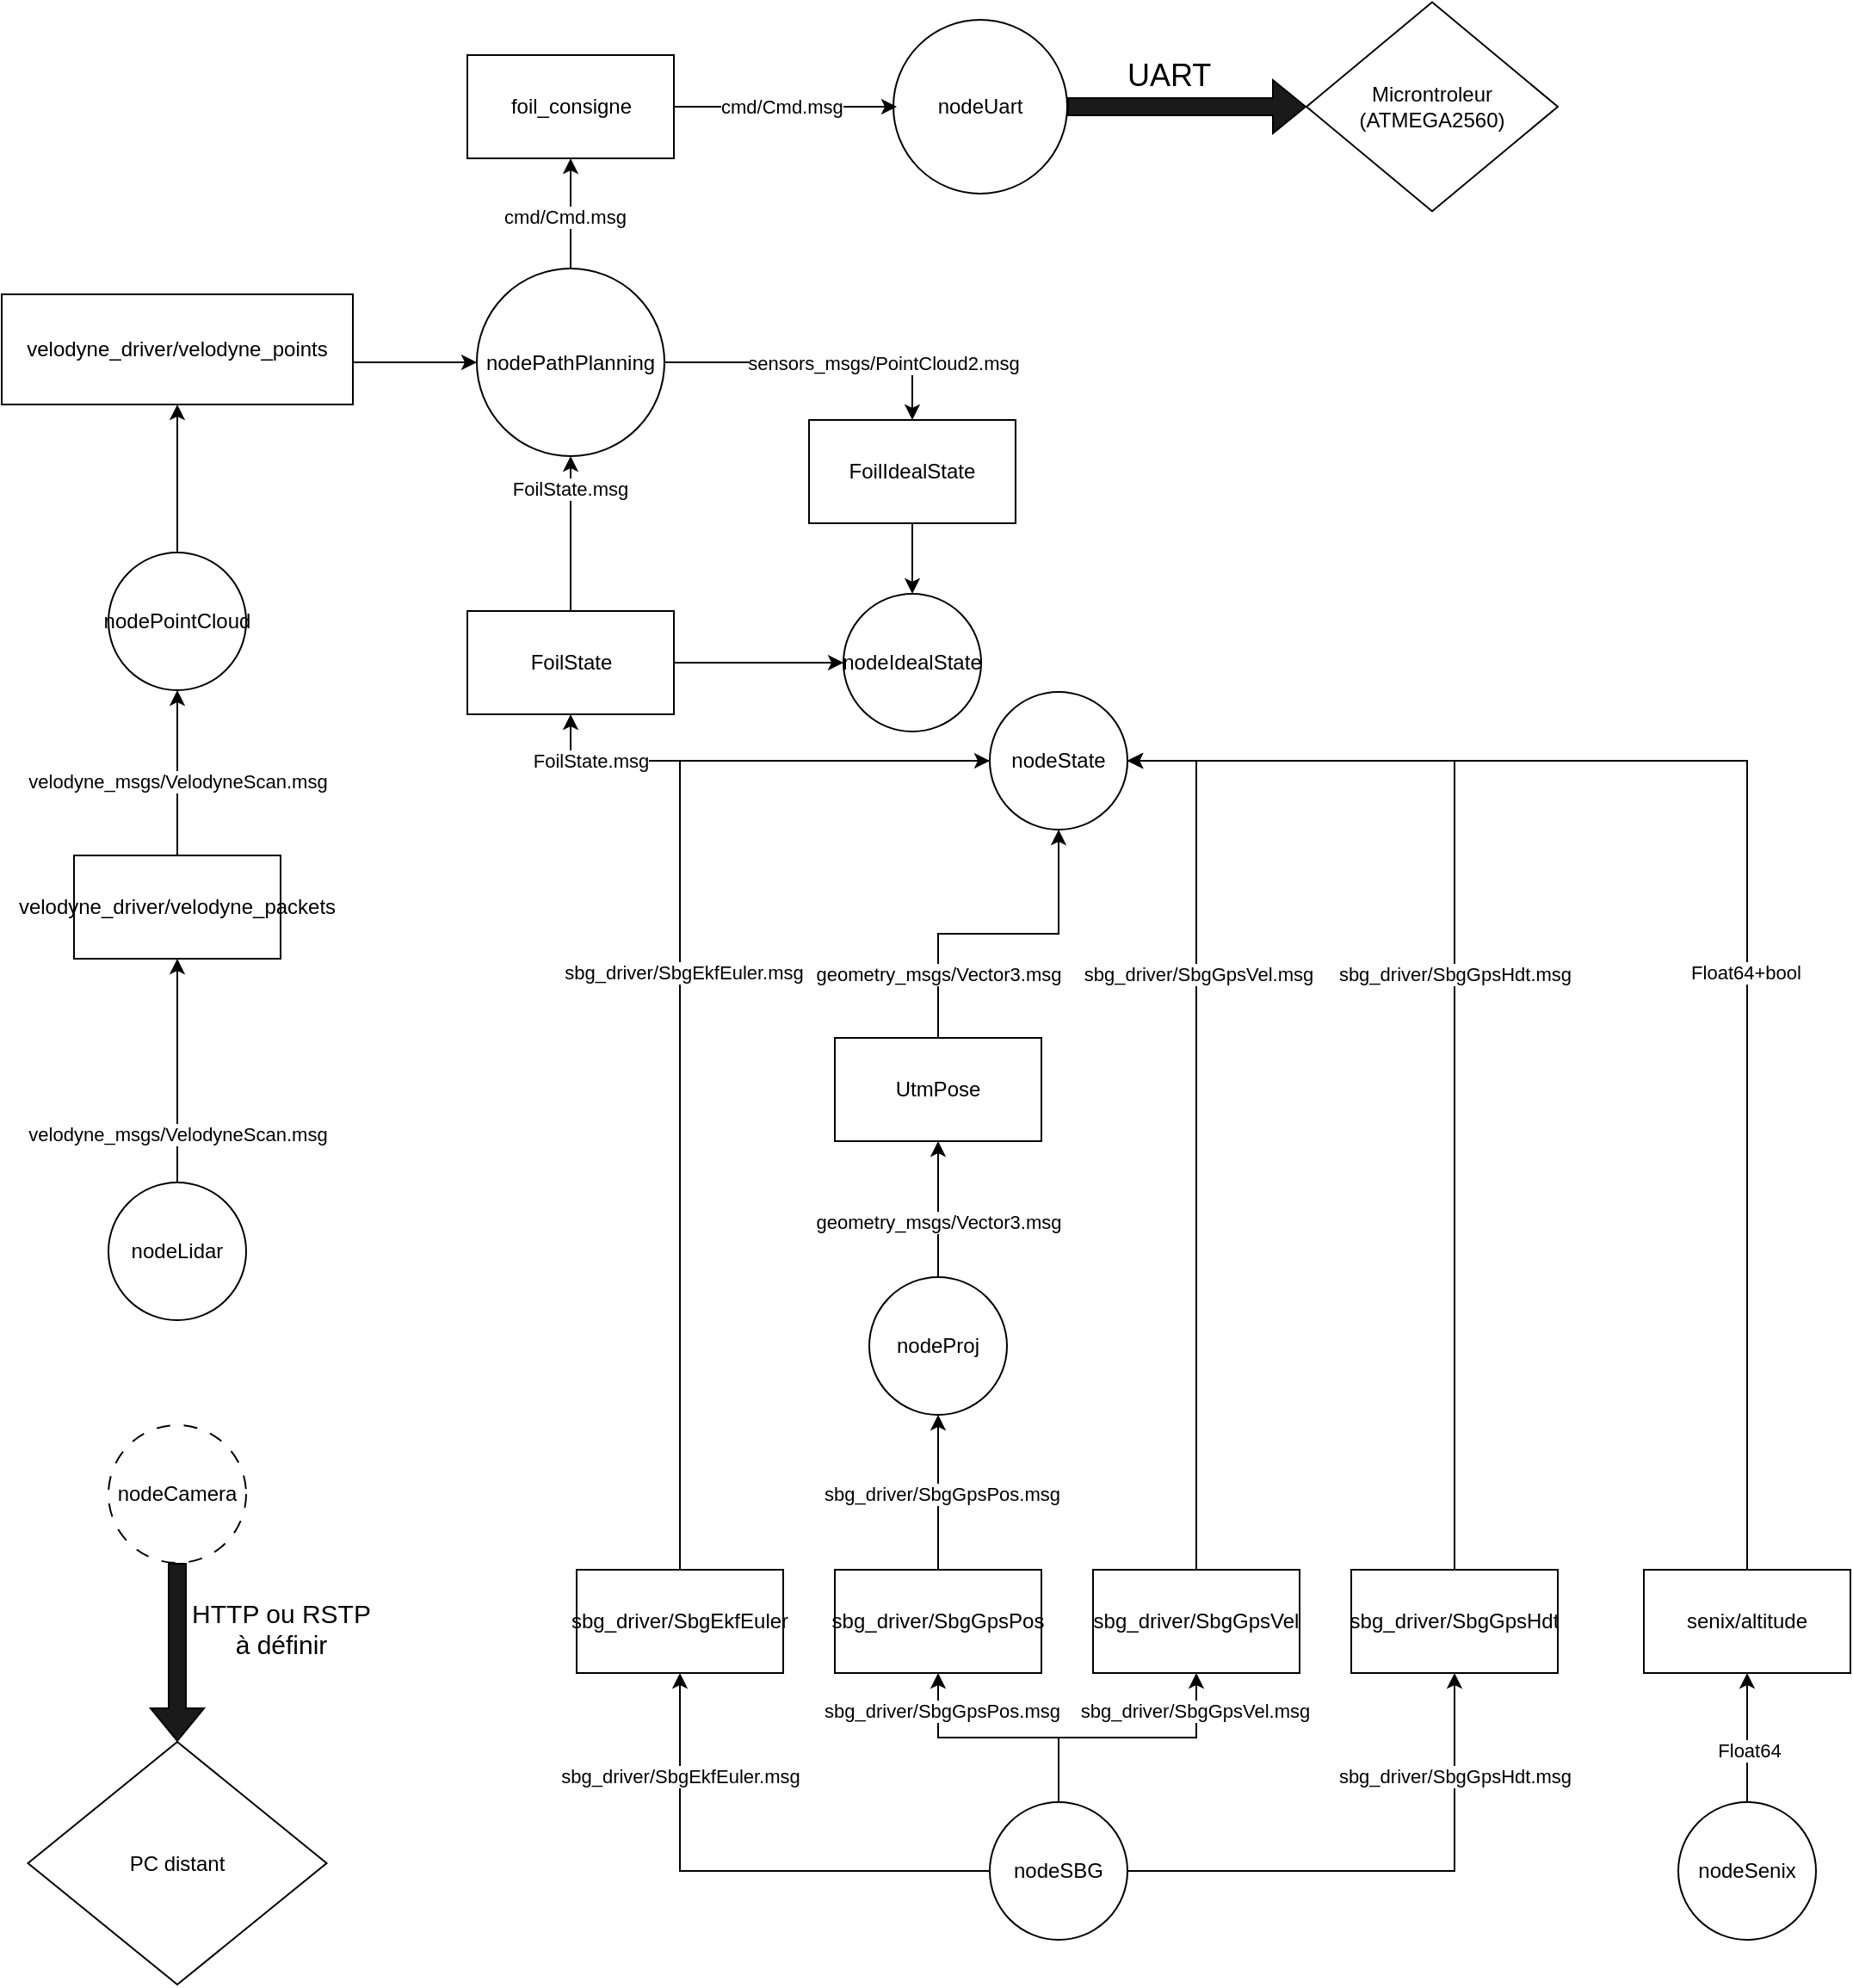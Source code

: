 <mxfile version="22.1.11" type="device">
  <diagram name="Page-1" id="iIlJeRrTbglaG2vOU1Uc">
    <mxGraphModel dx="2773" dy="1204" grid="0" gridSize="10" guides="1" tooltips="1" connect="1" arrows="1" fold="1" page="1" pageScale="1" pageWidth="827" pageHeight="1169" math="0" shadow="0">
      <root>
        <mxCell id="0" />
        <mxCell id="1" parent="0" />
        <mxCell id="voMYDoTwMETxyBbXoOtd-39" style="edgeStyle=orthogonalEdgeStyle;rounded=0;orthogonalLoop=1;jettySize=auto;html=1;entryX=0.5;entryY=1;entryDx=0;entryDy=0;" parent="1" source="ehzzfcADp96TAgKiNnCZ-1" target="voMYDoTwMETxyBbXoOtd-37" edge="1">
          <mxGeometry relative="1" as="geometry" />
        </mxCell>
        <mxCell id="voMYDoTwMETxyBbXoOtd-42" value="velodyne_msgs/VelodyneScan.msg" style="edgeLabel;html=1;align=center;verticalAlign=middle;resizable=0;points=[];" parent="voMYDoTwMETxyBbXoOtd-39" vertex="1" connectable="0">
          <mxGeometry x="-0.573" relative="1" as="geometry">
            <mxPoint as="offset" />
          </mxGeometry>
        </mxCell>
        <mxCell id="ehzzfcADp96TAgKiNnCZ-1" value="nodeLidar" style="ellipse;whiteSpace=wrap;html=1;aspect=fixed;" parent="1" vertex="1">
          <mxGeometry x="-192" y="695" width="80" height="80" as="geometry" />
        </mxCell>
        <mxCell id="voMYDoTwMETxyBbXoOtd-4" style="edgeStyle=orthogonalEdgeStyle;rounded=0;orthogonalLoop=1;jettySize=auto;html=1;entryX=0.5;entryY=1;entryDx=0;entryDy=0;" parent="1" source="ehzzfcADp96TAgKiNnCZ-2" target="LrnMP9AdMmEv-eo4uR6x-2" edge="1">
          <mxGeometry relative="1" as="geometry" />
        </mxCell>
        <mxCell id="voMYDoTwMETxyBbXoOtd-13" value="sbg_driver/SbgEkfEuler.msg" style="edgeLabel;html=1;align=center;verticalAlign=middle;resizable=0;points=[];" parent="voMYDoTwMETxyBbXoOtd-4" vertex="1" connectable="0">
          <mxGeometry x="0.519" y="1" relative="1" as="geometry">
            <mxPoint x="1" y="-11" as="offset" />
          </mxGeometry>
        </mxCell>
        <mxCell id="voMYDoTwMETxyBbXoOtd-5" style="edgeStyle=orthogonalEdgeStyle;rounded=0;orthogonalLoop=1;jettySize=auto;html=1;entryX=0.5;entryY=1;entryDx=0;entryDy=0;" parent="1" source="ehzzfcADp96TAgKiNnCZ-2" target="LrnMP9AdMmEv-eo4uR6x-3" edge="1">
          <mxGeometry relative="1" as="geometry" />
        </mxCell>
        <mxCell id="voMYDoTwMETxyBbXoOtd-12" value="sbg_driver/SbgGpsPos.msg" style="edgeLabel;html=1;align=center;verticalAlign=middle;resizable=0;points=[];" parent="voMYDoTwMETxyBbXoOtd-5" vertex="1" connectable="0">
          <mxGeometry x="0.738" y="-2" relative="1" as="geometry">
            <mxPoint y="3" as="offset" />
          </mxGeometry>
        </mxCell>
        <mxCell id="voMYDoTwMETxyBbXoOtd-6" style="edgeStyle=orthogonalEdgeStyle;rounded=0;orthogonalLoop=1;jettySize=auto;html=1;entryX=0.5;entryY=1;entryDx=0;entryDy=0;" parent="1" source="ehzzfcADp96TAgKiNnCZ-2" target="voMYDoTwMETxyBbXoOtd-2" edge="1">
          <mxGeometry relative="1" as="geometry">
            <Array as="points">
              <mxPoint x="590" y="1095" />
            </Array>
          </mxGeometry>
        </mxCell>
        <mxCell id="voMYDoTwMETxyBbXoOtd-10" value="sbg_driver/SbgGpsHdt.msg" style="edgeLabel;html=1;align=center;verticalAlign=middle;resizable=0;points=[];" parent="voMYDoTwMETxyBbXoOtd-6" vertex="1" connectable="0">
          <mxGeometry x="0.58" relative="1" as="geometry">
            <mxPoint y="-4" as="offset" />
          </mxGeometry>
        </mxCell>
        <mxCell id="voMYDoTwMETxyBbXoOtd-7" style="edgeStyle=orthogonalEdgeStyle;rounded=0;orthogonalLoop=1;jettySize=auto;html=1;entryX=0.5;entryY=1;entryDx=0;entryDy=0;" parent="1" source="ehzzfcADp96TAgKiNnCZ-2" target="voMYDoTwMETxyBbXoOtd-1" edge="1">
          <mxGeometry relative="1" as="geometry" />
        </mxCell>
        <mxCell id="voMYDoTwMETxyBbXoOtd-11" value="sbg_driver/SbgGpsVel.msg" style="edgeLabel;html=1;align=center;verticalAlign=middle;resizable=0;points=[];" parent="voMYDoTwMETxyBbXoOtd-7" vertex="1" connectable="0">
          <mxGeometry x="0.716" y="1" relative="1" as="geometry">
            <mxPoint as="offset" />
          </mxGeometry>
        </mxCell>
        <mxCell id="ehzzfcADp96TAgKiNnCZ-2" value="nodeSBG" style="ellipse;whiteSpace=wrap;html=1;" parent="1" vertex="1">
          <mxGeometry x="320" y="1055" width="80" height="80" as="geometry" />
        </mxCell>
        <mxCell id="voMYDoTwMETxyBbXoOtd-33" style="edgeStyle=orthogonalEdgeStyle;rounded=0;orthogonalLoop=1;jettySize=auto;html=1;entryX=0.5;entryY=1;entryDx=0;entryDy=0;" parent="1" source="ehzzfcADp96TAgKiNnCZ-4" target="voMYDoTwMETxyBbXoOtd-32" edge="1">
          <mxGeometry relative="1" as="geometry" />
        </mxCell>
        <mxCell id="voMYDoTwMETxyBbXoOtd-34" value="Float64" style="edgeLabel;html=1;align=center;verticalAlign=middle;resizable=0;points=[];" parent="voMYDoTwMETxyBbXoOtd-33" vertex="1" connectable="0">
          <mxGeometry x="-0.2" y="-1" relative="1" as="geometry">
            <mxPoint as="offset" />
          </mxGeometry>
        </mxCell>
        <mxCell id="ehzzfcADp96TAgKiNnCZ-4" value="nodeSenix" style="ellipse;whiteSpace=wrap;html=1;aspect=fixed;" parent="1" vertex="1">
          <mxGeometry x="720" y="1055" width="80" height="80" as="geometry" />
        </mxCell>
        <mxCell id="ehzzfcADp96TAgKiNnCZ-5" value="nodeCamera" style="ellipse;whiteSpace=wrap;html=1;aspect=fixed;dashed=1;dashPattern=8 8;" parent="1" vertex="1">
          <mxGeometry x="-192" y="836" width="80" height="80" as="geometry" />
        </mxCell>
        <mxCell id="voMYDoTwMETxyBbXoOtd-19" style="edgeStyle=orthogonalEdgeStyle;rounded=0;orthogonalLoop=1;jettySize=auto;html=1;" parent="1" source="ehzzfcADp96TAgKiNnCZ-7" target="voMYDoTwMETxyBbXoOtd-18" edge="1">
          <mxGeometry relative="1" as="geometry" />
        </mxCell>
        <mxCell id="voMYDoTwMETxyBbXoOtd-20" value="geometry_msgs/Vector3.msg" style="edgeLabel;html=1;align=center;verticalAlign=middle;resizable=0;points=[];" parent="voMYDoTwMETxyBbXoOtd-19" vertex="1" connectable="0">
          <mxGeometry x="-0.19" relative="1" as="geometry">
            <mxPoint as="offset" />
          </mxGeometry>
        </mxCell>
        <mxCell id="ehzzfcADp96TAgKiNnCZ-7" value="nodeProj" style="ellipse;whiteSpace=wrap;html=1;aspect=fixed;" parent="1" vertex="1">
          <mxGeometry x="250" y="750" width="80" height="80" as="geometry" />
        </mxCell>
        <mxCell id="voMYDoTwMETxyBbXoOtd-68" style="edgeStyle=orthogonalEdgeStyle;rounded=0;orthogonalLoop=1;jettySize=auto;html=1;entryX=0.5;entryY=0;entryDx=0;entryDy=0;" parent="1" source="ehzzfcADp96TAgKiNnCZ-8" target="voMYDoTwMETxyBbXoOtd-67" edge="1">
          <mxGeometry relative="1" as="geometry" />
        </mxCell>
        <mxCell id="ehzzfcADp96TAgKiNnCZ-8" value="nodePathPlanning" style="ellipse;whiteSpace=wrap;html=1;aspect=fixed;" parent="1" vertex="1">
          <mxGeometry x="22" y="164" width="109" height="109" as="geometry" />
        </mxCell>
        <mxCell id="voMYDoTwMETxyBbXoOtd-50" style="edgeStyle=orthogonalEdgeStyle;rounded=0;orthogonalLoop=1;jettySize=auto;html=1;entryX=0.5;entryY=1;entryDx=0;entryDy=0;" parent="1" source="ehzzfcADp96TAgKiNnCZ-9" target="voMYDoTwMETxyBbXoOtd-49" edge="1">
          <mxGeometry relative="1" as="geometry" />
        </mxCell>
        <mxCell id="voMYDoTwMETxyBbXoOtd-51" value="FoilState.msg" style="edgeLabel;html=1;align=center;verticalAlign=middle;resizable=0;points=[];" parent="voMYDoTwMETxyBbXoOtd-50" vertex="1" connectable="0">
          <mxGeometry x="-0.05" y="1" relative="1" as="geometry">
            <mxPoint x="-104" y="-1" as="offset" />
          </mxGeometry>
        </mxCell>
        <mxCell id="ehzzfcADp96TAgKiNnCZ-9" value="nodeState" style="ellipse;whiteSpace=wrap;html=1;aspect=fixed;" parent="1" vertex="1">
          <mxGeometry x="320" y="410" width="80" height="80" as="geometry" />
        </mxCell>
        <mxCell id="voMYDoTwMETxyBbXoOtd-41" style="edgeStyle=orthogonalEdgeStyle;rounded=0;orthogonalLoop=1;jettySize=auto;html=1;entryX=0.5;entryY=1;entryDx=0;entryDy=0;" parent="1" source="ehzzfcADp96TAgKiNnCZ-10" target="voMYDoTwMETxyBbXoOtd-38" edge="1">
          <mxGeometry relative="1" as="geometry" />
        </mxCell>
        <mxCell id="ehzzfcADp96TAgKiNnCZ-10" value="nodePointCloud" style="ellipse;whiteSpace=wrap;html=1;aspect=fixed;" parent="1" vertex="1">
          <mxGeometry x="-192" y="329" width="80" height="80" as="geometry" />
        </mxCell>
        <mxCell id="voMYDoTwMETxyBbXoOtd-30" style="edgeStyle=orthogonalEdgeStyle;rounded=0;orthogonalLoop=1;jettySize=auto;html=1;entryX=0;entryY=0.5;entryDx=0;entryDy=0;" parent="1" source="LrnMP9AdMmEv-eo4uR6x-2" target="ehzzfcADp96TAgKiNnCZ-9" edge="1">
          <mxGeometry relative="1" as="geometry">
            <Array as="points">
              <mxPoint x="140" y="450" />
            </Array>
          </mxGeometry>
        </mxCell>
        <mxCell id="voMYDoTwMETxyBbXoOtd-31" value="sbg_driver/SbgEkfEuler.msg" style="edgeLabel;html=1;align=center;verticalAlign=middle;resizable=0;points=[];" parent="voMYDoTwMETxyBbXoOtd-30" vertex="1" connectable="0">
          <mxGeometry x="0.077" y="-2" relative="1" as="geometry">
            <mxPoint y="3" as="offset" />
          </mxGeometry>
        </mxCell>
        <mxCell id="LrnMP9AdMmEv-eo4uR6x-2" value="sbg_driver/SbgEkfEuler" style="rounded=0;whiteSpace=wrap;html=1;" parent="1" vertex="1">
          <mxGeometry x="80" y="920" width="120" height="60" as="geometry" />
        </mxCell>
        <mxCell id="voMYDoTwMETxyBbXoOtd-14" style="edgeStyle=orthogonalEdgeStyle;rounded=0;orthogonalLoop=1;jettySize=auto;html=1;entryX=0.5;entryY=1;entryDx=0;entryDy=0;" parent="1" source="LrnMP9AdMmEv-eo4uR6x-3" target="ehzzfcADp96TAgKiNnCZ-7" edge="1">
          <mxGeometry relative="1" as="geometry" />
        </mxCell>
        <mxCell id="voMYDoTwMETxyBbXoOtd-17" value="sbg_driver/SbgGpsPos.msg" style="edgeLabel;html=1;align=center;verticalAlign=middle;resizable=0;points=[];" parent="voMYDoTwMETxyBbXoOtd-14" vertex="1" connectable="0">
          <mxGeometry x="-0.022" y="-2" relative="1" as="geometry">
            <mxPoint as="offset" />
          </mxGeometry>
        </mxCell>
        <mxCell id="LrnMP9AdMmEv-eo4uR6x-3" value="sbg_driver/SbgGpsPos" style="rounded=0;whiteSpace=wrap;html=1;" parent="1" vertex="1">
          <mxGeometry x="230" y="920" width="120" height="60" as="geometry" />
        </mxCell>
        <mxCell id="voMYDoTwMETxyBbXoOtd-24" style="edgeStyle=orthogonalEdgeStyle;rounded=0;orthogonalLoop=1;jettySize=auto;html=1;entryX=1;entryY=0.5;entryDx=0;entryDy=0;" parent="1" source="voMYDoTwMETxyBbXoOtd-1" target="ehzzfcADp96TAgKiNnCZ-9" edge="1">
          <mxGeometry relative="1" as="geometry" />
        </mxCell>
        <mxCell id="voMYDoTwMETxyBbXoOtd-26" value="sbg_driver/SbgGpsVel.msg" style="edgeLabel;html=1;align=center;verticalAlign=middle;resizable=0;points=[];" parent="voMYDoTwMETxyBbXoOtd-24" vertex="1" connectable="0">
          <mxGeometry x="0.372" y="-1" relative="1" as="geometry">
            <mxPoint y="4" as="offset" />
          </mxGeometry>
        </mxCell>
        <mxCell id="voMYDoTwMETxyBbXoOtd-1" value="sbg_driver/SbgGpsVel" style="rounded=0;whiteSpace=wrap;html=1;" parent="1" vertex="1">
          <mxGeometry x="380" y="920" width="120" height="60" as="geometry" />
        </mxCell>
        <mxCell id="voMYDoTwMETxyBbXoOtd-25" style="edgeStyle=orthogonalEdgeStyle;rounded=0;orthogonalLoop=1;jettySize=auto;html=1;" parent="1" source="voMYDoTwMETxyBbXoOtd-2" edge="1">
          <mxGeometry relative="1" as="geometry">
            <mxPoint x="400" y="450" as="targetPoint" />
            <Array as="points">
              <mxPoint x="590" y="450" />
            </Array>
          </mxGeometry>
        </mxCell>
        <mxCell id="voMYDoTwMETxyBbXoOtd-28" value="sbg_driver/SbgGpsHdt.msg" style="edgeLabel;html=1;align=center;verticalAlign=middle;resizable=0;points=[];" parent="voMYDoTwMETxyBbXoOtd-25" vertex="1" connectable="0">
          <mxGeometry x="0.049" relative="1" as="geometry">
            <mxPoint as="offset" />
          </mxGeometry>
        </mxCell>
        <mxCell id="voMYDoTwMETxyBbXoOtd-2" value="sbg_driver/SbgGpsHdt" style="rounded=0;whiteSpace=wrap;html=1;" parent="1" vertex="1">
          <mxGeometry x="530" y="920" width="120" height="60" as="geometry" />
        </mxCell>
        <mxCell id="voMYDoTwMETxyBbXoOtd-21" style="edgeStyle=orthogonalEdgeStyle;rounded=0;orthogonalLoop=1;jettySize=auto;html=1;" parent="1" source="voMYDoTwMETxyBbXoOtd-18" target="ehzzfcADp96TAgKiNnCZ-9" edge="1">
          <mxGeometry relative="1" as="geometry" />
        </mxCell>
        <mxCell id="voMYDoTwMETxyBbXoOtd-23" value="geometry_msgs/Vector3.msg" style="edgeLabel;html=1;align=center;verticalAlign=middle;resizable=0;points=[];" parent="voMYDoTwMETxyBbXoOtd-21" vertex="1" connectable="0">
          <mxGeometry x="-0.613" relative="1" as="geometry">
            <mxPoint as="offset" />
          </mxGeometry>
        </mxCell>
        <mxCell id="voMYDoTwMETxyBbXoOtd-18" value="UtmPose" style="rounded=0;whiteSpace=wrap;html=1;" parent="1" vertex="1">
          <mxGeometry x="230" y="611" width="120" height="60" as="geometry" />
        </mxCell>
        <mxCell id="voMYDoTwMETxyBbXoOtd-35" style="edgeStyle=orthogonalEdgeStyle;rounded=0;orthogonalLoop=1;jettySize=auto;html=1;entryX=1;entryY=0.5;entryDx=0;entryDy=0;" parent="1" source="voMYDoTwMETxyBbXoOtd-32" target="ehzzfcADp96TAgKiNnCZ-9" edge="1">
          <mxGeometry relative="1" as="geometry">
            <Array as="points">
              <mxPoint x="760" y="450" />
            </Array>
          </mxGeometry>
        </mxCell>
        <mxCell id="voMYDoTwMETxyBbXoOtd-36" value="Float64+bool" style="edgeLabel;html=1;align=center;verticalAlign=middle;resizable=0;points=[];" parent="voMYDoTwMETxyBbXoOtd-35" vertex="1" connectable="0">
          <mxGeometry x="-0.164" y="1" relative="1" as="geometry">
            <mxPoint as="offset" />
          </mxGeometry>
        </mxCell>
        <mxCell id="voMYDoTwMETxyBbXoOtd-32" value="senix/altitude" style="rounded=0;whiteSpace=wrap;html=1;" parent="1" vertex="1">
          <mxGeometry x="700" y="920" width="120" height="60" as="geometry" />
        </mxCell>
        <mxCell id="voMYDoTwMETxyBbXoOtd-40" style="edgeStyle=orthogonalEdgeStyle;rounded=0;orthogonalLoop=1;jettySize=auto;html=1;" parent="1" source="voMYDoTwMETxyBbXoOtd-37" target="ehzzfcADp96TAgKiNnCZ-10" edge="1">
          <mxGeometry relative="1" as="geometry" />
        </mxCell>
        <mxCell id="voMYDoTwMETxyBbXoOtd-43" value="velodyne_msgs/VelodyneScan.msg" style="edgeLabel;html=1;align=center;verticalAlign=middle;resizable=0;points=[];" parent="voMYDoTwMETxyBbXoOtd-40" vertex="1" connectable="0">
          <mxGeometry x="-0.089" relative="1" as="geometry">
            <mxPoint as="offset" />
          </mxGeometry>
        </mxCell>
        <mxCell id="voMYDoTwMETxyBbXoOtd-37" value="velodyne_driver/velodyne_packets" style="rounded=0;whiteSpace=wrap;html=1;" parent="1" vertex="1">
          <mxGeometry x="-212" y="505" width="120" height="60" as="geometry" />
        </mxCell>
        <mxCell id="voMYDoTwMETxyBbXoOtd-46" style="edgeStyle=orthogonalEdgeStyle;rounded=0;orthogonalLoop=1;jettySize=auto;html=1;entryX=0;entryY=0.5;entryDx=0;entryDy=0;" parent="1" source="voMYDoTwMETxyBbXoOtd-38" target="ehzzfcADp96TAgKiNnCZ-8" edge="1">
          <mxGeometry relative="1" as="geometry">
            <Array as="points">
              <mxPoint x="-110" y="210" />
            </Array>
          </mxGeometry>
        </mxCell>
        <mxCell id="voMYDoTwMETxyBbXoOtd-48" value="sensors_msgs/PointCloud2.msg" style="edgeLabel;html=1;align=center;verticalAlign=middle;resizable=0;points=[];" parent="voMYDoTwMETxyBbXoOtd-46" vertex="1" connectable="0">
          <mxGeometry x="-0.944" relative="1" as="geometry">
            <mxPoint x="306" as="offset" />
          </mxGeometry>
        </mxCell>
        <mxCell id="voMYDoTwMETxyBbXoOtd-38" value="velodyne_driver/velodyne_points" style="rounded=0;whiteSpace=wrap;html=1;" parent="1" vertex="1">
          <mxGeometry x="-254" y="179" width="204" height="64" as="geometry" />
        </mxCell>
        <mxCell id="voMYDoTwMETxyBbXoOtd-52" style="edgeStyle=orthogonalEdgeStyle;rounded=0;orthogonalLoop=1;jettySize=auto;html=1;entryX=0.5;entryY=1;entryDx=0;entryDy=0;" parent="1" source="voMYDoTwMETxyBbXoOtd-49" target="ehzzfcADp96TAgKiNnCZ-8" edge="1">
          <mxGeometry relative="1" as="geometry" />
        </mxCell>
        <mxCell id="voMYDoTwMETxyBbXoOtd-53" value="FoilState.msg" style="edgeLabel;html=1;align=center;verticalAlign=middle;resizable=0;points=[];" parent="voMYDoTwMETxyBbXoOtd-52" vertex="1" connectable="0">
          <mxGeometry x="0.578" y="1" relative="1" as="geometry">
            <mxPoint as="offset" />
          </mxGeometry>
        </mxCell>
        <mxCell id="5eLMSQ6_MZH-pE0k0Zy7-1" style="edgeStyle=orthogonalEdgeStyle;rounded=0;orthogonalLoop=1;jettySize=auto;html=1;entryX=0;entryY=0.5;entryDx=0;entryDy=0;" parent="1" source="voMYDoTwMETxyBbXoOtd-49" target="voMYDoTwMETxyBbXoOtd-66" edge="1">
          <mxGeometry relative="1" as="geometry" />
        </mxCell>
        <mxCell id="voMYDoTwMETxyBbXoOtd-49" value="FoilState" style="rounded=0;whiteSpace=wrap;html=1;" parent="1" vertex="1">
          <mxGeometry x="16.5" y="363" width="120" height="60" as="geometry" />
        </mxCell>
        <mxCell id="voMYDoTwMETxyBbXoOtd-66" value="nodeIdealState" style="ellipse;whiteSpace=wrap;html=1;aspect=fixed;" parent="1" vertex="1">
          <mxGeometry x="235" y="353" width="80" height="80" as="geometry" />
        </mxCell>
        <mxCell id="voMYDoTwMETxyBbXoOtd-69" style="edgeStyle=orthogonalEdgeStyle;rounded=0;orthogonalLoop=1;jettySize=auto;html=1;entryX=0.5;entryY=0;entryDx=0;entryDy=0;" parent="1" source="voMYDoTwMETxyBbXoOtd-67" target="voMYDoTwMETxyBbXoOtd-66" edge="1">
          <mxGeometry relative="1" as="geometry" />
        </mxCell>
        <mxCell id="voMYDoTwMETxyBbXoOtd-67" value="FoilIdealState" style="rounded=0;whiteSpace=wrap;html=1;" parent="1" vertex="1">
          <mxGeometry x="215" y="252" width="120" height="60" as="geometry" />
        </mxCell>
        <mxCell id="xLXQQAWLhpMqBfDVCUcE-2" value="nodeUart" style="ellipse;whiteSpace=wrap;html=1;aspect=fixed;" vertex="1" parent="1">
          <mxGeometry x="264" y="19.5" width="101" height="101" as="geometry" />
        </mxCell>
        <mxCell id="xLXQQAWLhpMqBfDVCUcE-8" value="foil_consigne" style="rounded=0;whiteSpace=wrap;html=1;" vertex="1" parent="1">
          <mxGeometry x="16.5" y="40" width="120" height="60" as="geometry" />
        </mxCell>
        <mxCell id="xLXQQAWLhpMqBfDVCUcE-9" value="" style="endArrow=classic;html=1;rounded=0;entryX=0;entryY=0.5;entryDx=0;entryDy=0;exitX=1;exitY=0.5;exitDx=0;exitDy=0;" edge="1" parent="1" source="xLXQQAWLhpMqBfDVCUcE-8">
          <mxGeometry width="50" height="50" relative="1" as="geometry">
            <mxPoint x="241" y="78" as="sourcePoint" />
            <mxPoint x="266.0" y="70" as="targetPoint" />
          </mxGeometry>
        </mxCell>
        <mxCell id="xLXQQAWLhpMqBfDVCUcE-14" value="" style="endArrow=classic;html=1;rounded=0;exitX=0.5;exitY=0;exitDx=0;exitDy=0;entryX=0.5;entryY=1;entryDx=0;entryDy=0;" edge="1" parent="1" source="ehzzfcADp96TAgKiNnCZ-8" target="xLXQQAWLhpMqBfDVCUcE-8">
          <mxGeometry width="50" height="50" relative="1" as="geometry">
            <mxPoint x="424" y="228" as="sourcePoint" />
            <mxPoint x="474" y="178" as="targetPoint" />
          </mxGeometry>
        </mxCell>
        <mxCell id="xLXQQAWLhpMqBfDVCUcE-17" value="Microntroleur&lt;br&gt;(ATMEGA2560)&lt;br&gt;" style="rhombus;whiteSpace=wrap;html=1;" vertex="1" parent="1">
          <mxGeometry x="504" y="9.25" width="146" height="121.5" as="geometry" />
        </mxCell>
        <mxCell id="xLXQQAWLhpMqBfDVCUcE-18" value="cmd/Cmd.msg" style="edgeLabel;html=1;align=center;verticalAlign=middle;resizable=0;points=[];" vertex="1" connectable="0" parent="1">
          <mxGeometry x="83.997" y="137" as="geometry">
            <mxPoint x="-11" y="-3" as="offset" />
          </mxGeometry>
        </mxCell>
        <mxCell id="xLXQQAWLhpMqBfDVCUcE-19" value="&lt;span style=&quot;color: rgb(0, 0, 0); font-family: Helvetica; font-size: 11px; font-style: normal; font-variant-ligatures: normal; font-variant-caps: normal; font-weight: 400; letter-spacing: normal; orphans: 2; text-align: center; text-indent: 0px; text-transform: none; widows: 2; word-spacing: 0px; -webkit-text-stroke-width: 0px; background-color: rgb(255, 255, 255); text-decoration-thickness: initial; text-decoration-style: initial; text-decoration-color: initial; float: none; display: inline !important;&quot;&gt;cmd/Cmd.msg&lt;/span&gt;" style="text;whiteSpace=wrap;html=1;" vertex="1" parent="1">
          <mxGeometry x="162" y="56" width="104" height="38.25" as="geometry" />
        </mxCell>
        <mxCell id="xLXQQAWLhpMqBfDVCUcE-22" value="" style="shape=flexArrow;endArrow=classic;html=1;rounded=0;exitX=1;exitY=0.5;exitDx=0;exitDy=0;entryX=0;entryY=0.5;entryDx=0;entryDy=0;fillColor=#1A1A1A;" edge="1" parent="1" source="xLXQQAWLhpMqBfDVCUcE-2" target="xLXQQAWLhpMqBfDVCUcE-17">
          <mxGeometry width="50" height="50" relative="1" as="geometry">
            <mxPoint x="-56" y="602" as="sourcePoint" />
            <mxPoint x="-6" y="552" as="targetPoint" />
          </mxGeometry>
        </mxCell>
        <mxCell id="xLXQQAWLhpMqBfDVCUcE-23" value="&lt;span style=&quot;color: rgb(0, 0, 0); font-family: Helvetica; font-style: normal; font-variant-ligatures: normal; font-variant-caps: normal; font-weight: 400; letter-spacing: normal; orphans: 2; text-align: center; text-indent: 0px; text-transform: none; widows: 2; word-spacing: 0px; -webkit-text-stroke-width: 0px; background-color: rgb(255, 255, 255); text-decoration-thickness: initial; text-decoration-style: initial; text-decoration-color: initial; float: none; display: inline !important;&quot;&gt;&lt;font style=&quot;font-size: 18px;&quot;&gt;UART&lt;/font&gt;&lt;/span&gt;" style="text;whiteSpace=wrap;html=1;rotation=0;" vertex="1" parent="1">
          <mxGeometry x="398" y="35" width="95" height="51.25" as="geometry" />
        </mxCell>
        <mxCell id="xLXQQAWLhpMqBfDVCUcE-24" value="PC distant" style="rhombus;whiteSpace=wrap;html=1;" vertex="1" parent="1">
          <mxGeometry x="-238.75" y="1020" width="173.5" height="141" as="geometry" />
        </mxCell>
        <mxCell id="xLXQQAWLhpMqBfDVCUcE-25" value="" style="shape=flexArrow;endArrow=classic;html=1;rounded=0;exitX=0.5;exitY=1;exitDx=0;exitDy=0;entryX=0.5;entryY=0;entryDx=0;entryDy=0;fillColor=#1A1A1A;" edge="1" parent="1" target="xLXQQAWLhpMqBfDVCUcE-24" source="ehzzfcADp96TAgKiNnCZ-5">
          <mxGeometry width="50" height="50" relative="1" as="geometry">
            <mxPoint x="-302.5" y="1026.5" as="sourcePoint" />
            <mxPoint x="-673.5" y="1508.5" as="targetPoint" />
          </mxGeometry>
        </mxCell>
        <mxCell id="xLXQQAWLhpMqBfDVCUcE-27" value="&lt;font style=&quot;font-size: 15px;&quot;&gt;HTTP ou RSTP &lt;br&gt;à définir&lt;br&gt;&lt;/font&gt;" style="text;html=1;align=center;verticalAlign=middle;resizable=0;points=[];autosize=1;strokeColor=none;fillColor=none;" vertex="1" parent="1">
          <mxGeometry x="-153" y="930" width="122" height="48" as="geometry" />
        </mxCell>
      </root>
    </mxGraphModel>
  </diagram>
</mxfile>

